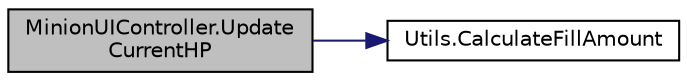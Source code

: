 digraph "MinionUIController.UpdateCurrentHP"
{
 // INTERACTIVE_SVG=YES
 // LATEX_PDF_SIZE
  edge [fontname="Helvetica",fontsize="10",labelfontname="Helvetica",labelfontsize="10"];
  node [fontname="Helvetica",fontsize="10",shape=record];
  rankdir="LR";
  Node1 [label="MinionUIController.Update\lCurrentHP",height=0.2,width=0.4,color="black", fillcolor="grey75", style="filled", fontcolor="black",tooltip="Updates the current HP of the entity."];
  Node1 -> Node2 [color="midnightblue",fontsize="10",style="solid",fontname="Helvetica"];
  Node2 [label="Utils.CalculateFillAmount",height=0.2,width=0.4,color="black", fillcolor="white", style="filled",URL="$class_utils.html#a459472171f68c903c975020cc5b02fee",tooltip="Calculates the actual normalized fill amount for the image."];
}
